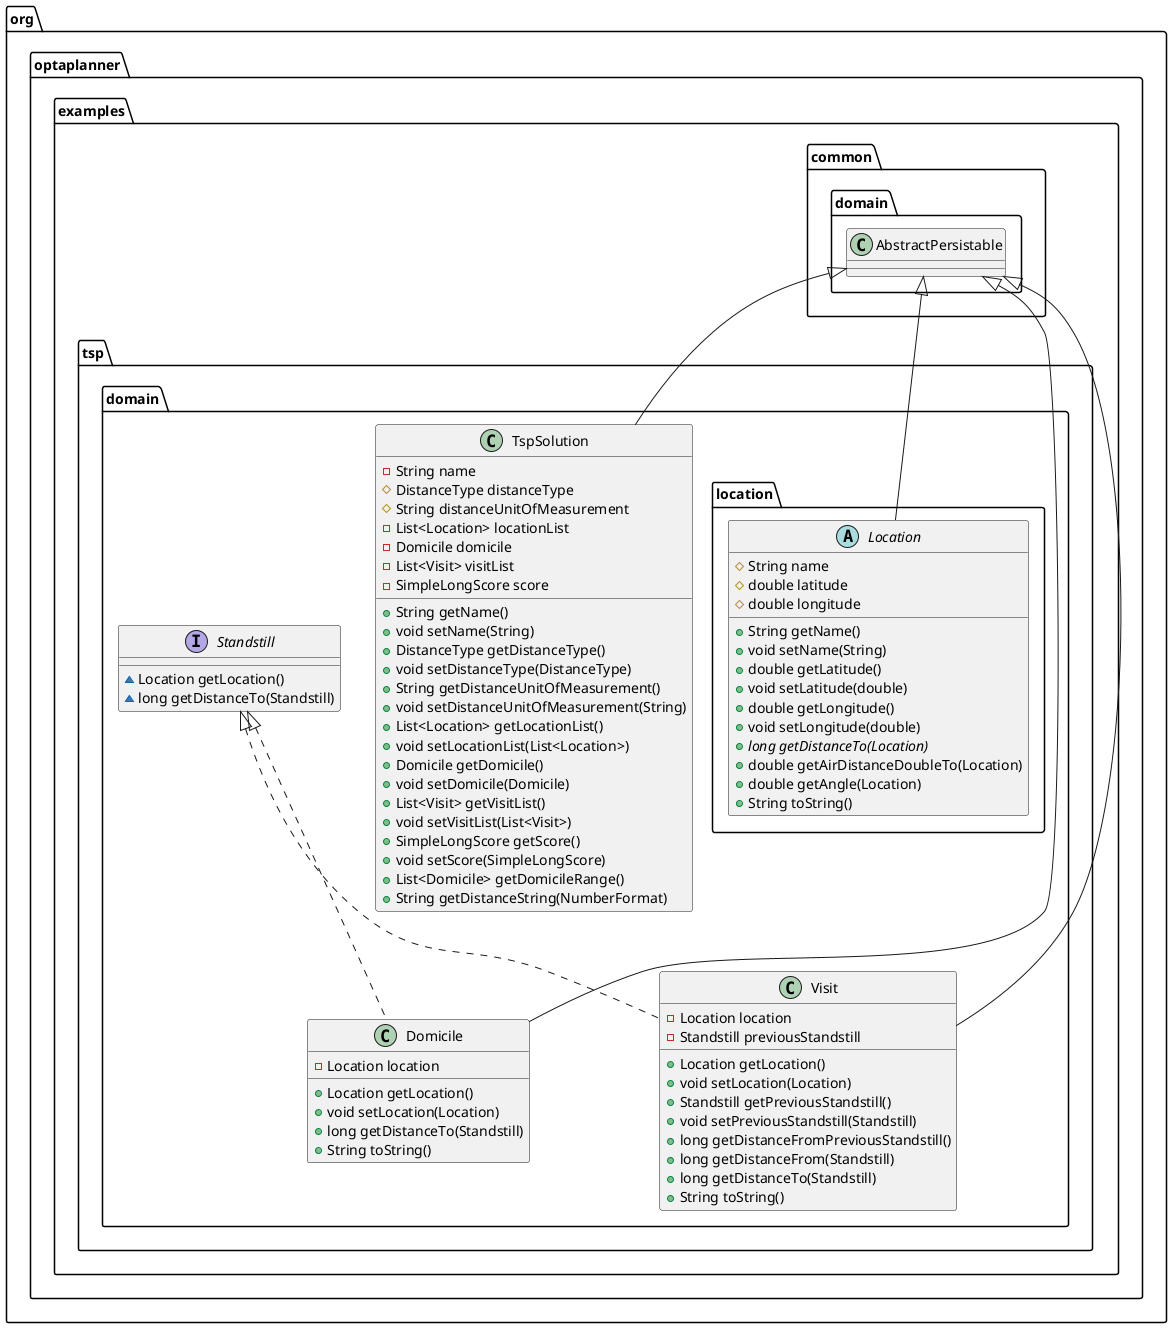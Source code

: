 @startuml
abstract class org.optaplanner.examples.tsp.domain.location.Location {
# String name
# double latitude
# double longitude
+ String getName()
+ void setName(String)
+ double getLatitude()
+ void setLatitude(double)
+ double getLongitude()
+ void setLongitude(double)
+ {abstract}long getDistanceTo(Location)
+ double getAirDistanceDoubleTo(Location)
+ double getAngle(Location)
+ String toString()
}
class org.optaplanner.examples.tsp.domain.TspSolution {
- String name
# DistanceType distanceType
# String distanceUnitOfMeasurement
- List<Location> locationList
- Domicile domicile
- List<Visit> visitList
- SimpleLongScore score
+ String getName()
+ void setName(String)
+ DistanceType getDistanceType()
+ void setDistanceType(DistanceType)
+ String getDistanceUnitOfMeasurement()
+ void setDistanceUnitOfMeasurement(String)
+ List<Location> getLocationList()
+ void setLocationList(List<Location>)
+ Domicile getDomicile()
+ void setDomicile(Domicile)
+ List<Visit> getVisitList()
+ void setVisitList(List<Visit>)
+ SimpleLongScore getScore()
+ void setScore(SimpleLongScore)
+ List<Domicile> getDomicileRange()
+ String getDistanceString(NumberFormat)
}
class org.optaplanner.examples.tsp.domain.Domicile {
- Location location
+ Location getLocation()
+ void setLocation(Location)
+ long getDistanceTo(Standstill)
+ String toString()
}
interface org.optaplanner.examples.tsp.domain.Standstill {
~ Location getLocation()
~ long getDistanceTo(Standstill)
}
class org.optaplanner.examples.tsp.domain.Visit {
- Location location
- Standstill previousStandstill
+ Location getLocation()
+ void setLocation(Location)
+ Standstill getPreviousStandstill()
+ void setPreviousStandstill(Standstill)
+ long getDistanceFromPreviousStandstill()
+ long getDistanceFrom(Standstill)
+ long getDistanceTo(Standstill)
+ String toString()
}


org.optaplanner.examples.common.domain.AbstractPersistable <|-- org.optaplanner.examples.tsp.domain.location.Location
org.optaplanner.examples.common.domain.AbstractPersistable <|-- org.optaplanner.examples.tsp.domain.TspSolution
org.optaplanner.examples.tsp.domain.Standstill <|.. org.optaplanner.examples.tsp.domain.Domicile
org.optaplanner.examples.common.domain.AbstractPersistable <|-- org.optaplanner.examples.tsp.domain.Domicile
org.optaplanner.examples.tsp.domain.Standstill <|.. org.optaplanner.examples.tsp.domain.Visit
org.optaplanner.examples.common.domain.AbstractPersistable <|-- org.optaplanner.examples.tsp.domain.Visit
@enduml